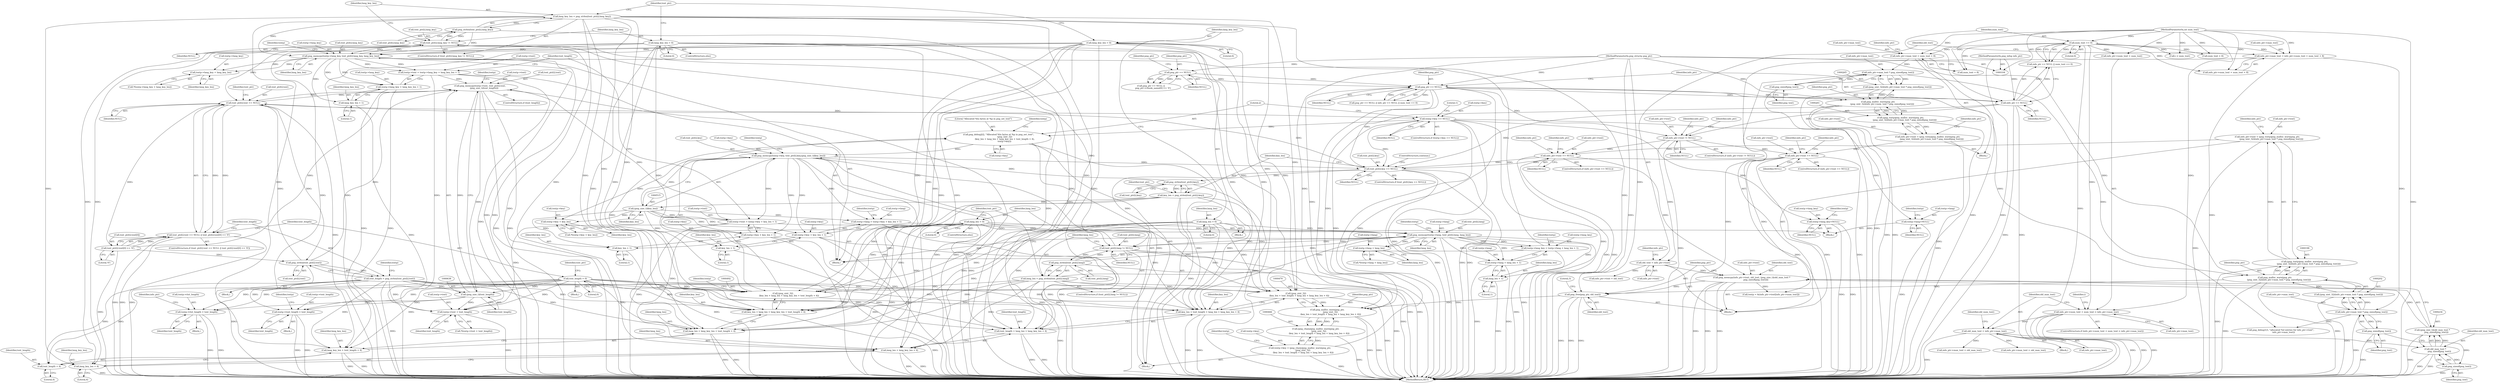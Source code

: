 digraph "0_Chrome_7f3d85b096f66870a15b37c2f40b219b2e292693_23@API" {
"1000389" [label="(Call,lang_key_len = png_strlen(text_ptr[i].lang_key))"];
"1000391" [label="(Call,png_strlen(text_ptr[i].lang_key))"];
"1000382" [label="(Call,text_ptr[i].lang_key != NULL)"];
"1000574" [label="(Call,png_memcpy(textp->lang_key, text_ptr[i].lang_key, lang_key_len))"];
"1000563" [label="(Call,textp->lang_key = textp->lang + lang_len + 1)"];
"1000545" [label="(Call,png_memcpy(textp->lang, text_ptr[i].lang, lang_len))"];
"1000534" [label="(Call,textp->lang = textp->key + key_len + 1)"];
"1000505" [label="(Call,png_memcpy(textp->key, text_ptr[i].key,(png_size_t)(key_len)))"];
"1000488" [label="(Call,png_debug2(2, \"Allocated %lu bytes at %p in png_set_text\",\n                  (png_uint_32)\n                  (key_len + lang_len + lang_key_len + text_length + 4),\n                 textp->key))"];
"1000491" [label="(Call,(png_uint_32)\n                  (key_len + lang_len + lang_key_len + text_length + 4))"];
"1000336" [label="(Call,key_len = png_strlen(text_ptr[i].key))"];
"1000338" [label="(Call,png_strlen(text_ptr[i].key))"];
"1000328" [label="(Call,text_ptr[i].key == NULL)"];
"1000210" [label="(Call,info_ptr->text == NULL)"];
"1000193" [label="(Call,info_ptr->text = (png_textp)png_malloc_warn(png_ptr,\n            (png_uint_32)(info_ptr->max_text * png_sizeof(png_text))))"];
"1000197" [label="(Call,(png_textp)png_malloc_warn(png_ptr,\n            (png_uint_32)(info_ptr->max_text * png_sizeof(png_text))))"];
"1000199" [label="(Call,png_malloc_warn(png_ptr,\n            (png_uint_32)(info_ptr->max_text * png_sizeof(png_text))))"];
"1000134" [label="(Call,png_ptr == NULL)"];
"1000116" [label="(Call,png_ptr == NULL)"];
"1000105" [label="(MethodParameterIn,png_structp png_ptr)"];
"1000201" [label="(Call,(png_uint_32)(info_ptr->max_text * png_sizeof(png_text)))"];
"1000203" [label="(Call,info_ptr->max_text * png_sizeof(png_text))"];
"1000177" [label="(Call,info_ptr->max_text = info_ptr->num_text + num_text + 8)"];
"1000108" [label="(MethodParameterIn,int num_text)"];
"1000141" [label="(Call,num_text == 0)"];
"1000207" [label="(Call,png_sizeof(png_text))"];
"1000170" [label="(Call,info_ptr->text != NULL)"];
"1000138" [label="(Call,info_ptr == NULL)"];
"1000106" [label="(MethodParameterIn,png_infop info_ptr)"];
"1000481" [label="(Call,textp->key == NULL)"];
"1000461" [label="(Call,textp->key = (png_charp)png_malloc_warn(png_ptr,\n         (png_uint_32)\n          (key_len + text_length + lang_len + lang_key_len + 4)))"];
"1000465" [label="(Call,(png_charp)png_malloc_warn(png_ptr,\n         (png_uint_32)\n          (key_len + text_length + lang_len + lang_key_len + 4)))"];
"1000467" [label="(Call,png_malloc_warn(png_ptr,\n         (png_uint_32)\n          (key_len + text_length + lang_len + lang_key_len + 4)))"];
"1000239" [label="(Call,png_free(png_ptr, old_text))"];
"1000228" [label="(Call,png_memcpy(info_ptr->text, old_text, (png_size_t)(old_max_text *\n            png_sizeof(png_text))))"];
"1000188" [label="(Call,old_text = info_ptr->text)"];
"1000233" [label="(Call,(png_size_t)(old_max_text *\n            png_sizeof(png_text)))"];
"1000235" [label="(Call,old_max_text *\n            png_sizeof(png_text))"];
"1000158" [label="(Call,old_max_text = info_ptr->max_text)"];
"1000147" [label="(Call,info_ptr->num_text + num_text > info_ptr->max_text)"];
"1000237" [label="(Call,png_sizeof(png_text))"];
"1000262" [label="(Call,png_malloc_warn(png_ptr,\n            (png_uint_32)(info_ptr->max_text * png_sizeof(png_text))))"];
"1000264" [label="(Call,(png_uint_32)(info_ptr->max_text * png_sizeof(png_text)))"];
"1000266" [label="(Call,info_ptr->max_text * png_sizeof(png_text))"];
"1000244" [label="(Call,info_ptr->max_text = num_text + 8)"];
"1000270" [label="(Call,png_sizeof(png_text))"];
"1000469" [label="(Call,(png_uint_32)\n          (key_len + text_length + lang_len + lang_key_len + 4))"];
"1000444" [label="(Call,text_length = png_strlen(text_ptr[i].text))"];
"1000446" [label="(Call,png_strlen(text_ptr[i].text))"];
"1000410" [label="(Call,text_ptr[i].text[0] == '\0')"];
"1000403" [label="(Call,text_ptr[i].text == NULL)"];
"1000628" [label="(Call,png_memcpy(textp->text, text_ptr[i].text,\n            (png_size_t)(text_length)))"];
"1000615" [label="(Call,textp->text = textp->key + key_len + 1)"];
"1000514" [label="(Call,(png_size_t)(key_len))"];
"1000592" [label="(Call,textp->text = textp->lang_key + lang_key_len + 1)"];
"1000637" [label="(Call,(png_size_t)(text_length))"];
"1000420" [label="(Call,text_length = 0)"];
"1000369" [label="(Call,lang_len = png_strlen(text_ptr[i].lang))"];
"1000371" [label="(Call,png_strlen(text_ptr[i].lang))"];
"1000362" [label="(Call,text_ptr[i].lang != NULL)"];
"1000378" [label="(Call,lang_len = 0)"];
"1000353" [label="(Call,lang_len = 0)"];
"1000356" [label="(Call,lang_key_len = 0)"];
"1000389" [label="(Call,lang_key_len = png_strlen(text_ptr[i].lang_key))"];
"1000398" [label="(Call,lang_key_len = 0)"];
"1000273" [label="(Call,info_ptr->text == NULL)"];
"1000256" [label="(Call,info_ptr->text = (png_textp)png_malloc_warn(png_ptr,\n            (png_uint_32)(info_ptr->max_text * png_sizeof(png_text))))"];
"1000260" [label="(Call,(png_textp)png_malloc_warn(png_ptr,\n            (png_uint_32)(info_ptr->max_text * png_sizeof(png_text))))"];
"1000471" [label="(Call,key_len + text_length + lang_len + lang_key_len + 4)"];
"1000519" [label="(Call,textp->key + key_len)"];
"1000473" [label="(Call,text_length + lang_len + lang_key_len + 4)"];
"1000475" [label="(Call,lang_len + lang_key_len + 4)"];
"1000493" [label="(Call,key_len + lang_len + lang_key_len + text_length + 4)"];
"1000495" [label="(Call,lang_len + lang_key_len + text_length + 4)"];
"1000477" [label="(Call,lang_key_len + 4)"];
"1000497" [label="(Call,lang_key_len + text_length + 4)"];
"1000586" [label="(Call,textp->lang_key + lang_key_len)"];
"1000402" [label="(Call,text_ptr[i].text == NULL || text_ptr[i].text[0] == '\0')"];
"1000499" [label="(Call,text_length + 4)"];
"1000642" [label="(Call,textp->text + text_length)"];
"1000660" [label="(Call,textp->itxt_length = text_length)"];
"1000667" [label="(Call,textp->text_length = text_length)"];
"1000596" [label="(Call,textp->lang_key + lang_key_len + 1)"];
"1000600" [label="(Call,lang_key_len + 1)"];
"1000557" [label="(Call,textp->lang + lang_len)"];
"1000567" [label="(Call,textp->lang + lang_len + 1)"];
"1000571" [label="(Call,lang_len + 1)"];
"1000538" [label="(Call,textp->key + key_len + 1)"];
"1000619" [label="(Call,textp->key + key_len + 1)"];
"1000542" [label="(Call,key_len + 1)"];
"1000623" [label="(Call,key_len + 1)"];
"1000605" [label="(Call,textp->lang=NULL)"];
"1000610" [label="(Call,textp->lang_key=NULL)"];
"1000135" [label="(Identifier,png_ptr)"];
"1000624" [label="(Identifier,key_len)"];
"1000611" [label="(Call,textp->lang_key)"];
"1000263" [label="(Identifier,png_ptr)"];
"1000274" [label="(Call,info_ptr->text)"];
"1000612" [label="(Identifier,textp)"];
"1000501" [label="(Literal,4)"];
"1000357" [label="(Identifier,lang_key_len)"];
"1000116" [label="(Call,png_ptr == NULL)"];
"1000461" [label="(Call,textp->key = (png_charp)png_malloc_warn(png_ptr,\n         (png_uint_32)\n          (key_len + text_length + lang_len + lang_key_len + 4)))"];
"1000156" [label="(Block,)"];
"1000245" [label="(Call,info_ptr->max_text)"];
"1000546" [label="(Call,textp->lang)"];
"1000371" [label="(Call,png_strlen(text_ptr[i].lang))"];
"1000644" [label="(Identifier,textp)"];
"1000392" [label="(Call,text_ptr[i].lang_key)"];
"1000378" [label="(Call,lang_len = 0)"];
"1000538" [label="(Call,textp->key + key_len + 1)"];
"1000604" [label="(Block,)"];
"1000482" [label="(Call,textp->key)"];
"1000257" [label="(Call,info_ptr->text)"];
"1000639" [label="(Identifier,text_length)"];
"1000498" [label="(Identifier,lang_key_len)"];
"1000406" [label="(Identifier,text_ptr)"];
"1000199" [label="(Call,png_malloc_warn(png_ptr,\n            (png_uint_32)(info_ptr->max_text * png_sizeof(png_text))))"];
"1000232" [label="(Identifier,old_text)"];
"1000490" [label="(Literal,\"Allocated %lu bytes at %p in png_set_text\")"];
"1000179" [label="(Identifier,info_ptr)"];
"1000266" [label="(Call,info_ptr->max_text * png_sizeof(png_text))"];
"1000297" [label="(Literal,3)"];
"1000542" [label="(Call,key_len + 1)"];
"1000654" [label="(Block,)"];
"1000229" [label="(Call,info_ptr->text)"];
"1000165" [label="(Identifier,old_num_text)"];
"1000473" [label="(Call,text_length + lang_len + lang_key_len + 4)"];
"1000143" [label="(Literal,0)"];
"1000377" [label="(ControlStructure,else)"];
"1000605" [label="(Call,textp->lang=NULL)"];
"1000514" [label="(Call,(png_size_t)(key_len))"];
"1000281" [label="(Identifier,info_ptr)"];
"1000275" [label="(Identifier,info_ptr)"];
"1000610" [label="(Call,textp->lang_key=NULL)"];
"1000625" [label="(Literal,1)"];
"1000478" [label="(Identifier,lang_key_len)"];
"1000134" [label="(Call,png_ptr == NULL)"];
"1000391" [label="(Call,png_strlen(text_ptr[i].lang_key))"];
"1000304" [label="(Identifier,i)"];
"1000390" [label="(Identifier,lang_key_len)"];
"1000689" [label="(MethodReturn,RET)"];
"1000471" [label="(Call,key_len + text_length + lang_len + lang_key_len + 4)"];
"1000398" [label="(Call,lang_key_len = 0)"];
"1000576" [label="(Identifier,textp)"];
"1000230" [label="(Identifier,info_ptr)"];
"1000239" [label="(Call,png_free(png_ptr, old_text))"];
"1000410" [label="(Call,text_ptr[i].text[0] == '\0')"];
"1000270" [label="(Call,png_sizeof(png_text))"];
"1000419" [label="(Block,)"];
"1000614" [label="(Identifier,NULL)"];
"1000469" [label="(Call,(png_uint_32)\n          (key_len + text_length + lang_len + lang_key_len + 4))"];
"1000666" [label="(Block,)"];
"1000369" [label="(Call,lang_len = png_strlen(text_ptr[i].lang))"];
"1000587" [label="(Call,textp->lang_key)"];
"1000487" [label="(Literal,1)"];
"1000485" [label="(Identifier,NULL)"];
"1000327" [label="(ControlStructure,if (text_ptr[i].key == NULL))"];
"1000147" [label="(Call,info_ptr->num_text + num_text > info_ptr->max_text)"];
"1000534" [label="(Call,textp->lang = textp->key + key_len + 1)"];
"1000212" [label="(Identifier,info_ptr)"];
"1000356" [label="(Call,lang_key_len = 0)"];
"1000479" [label="(Literal,4)"];
"1000495" [label="(Call,lang_len + lang_key_len + text_length + 4)"];
"1000380" [label="(Literal,0)"];
"1000549" [label="(Call,text_ptr[i].lang)"];
"1000228" [label="(Call,png_memcpy(info_ptr->text, old_text, (png_size_t)(old_max_text *\n            png_sizeof(png_text))))"];
"1000118" [label="(Identifier,NULL)"];
"1000306" [label="(Call,i < num_text)"];
"1000272" [label="(ControlStructure,if (info_ptr->text == NULL))"];
"1000361" [label="(ControlStructure,if (text_ptr[i].lang != NULL))"];
"1000493" [label="(Call,key_len + lang_len + lang_key_len + text_length + 4)"];
"1000293" [label="(Identifier,info_ptr)"];
"1000497" [label="(Call,lang_key_len + text_length + 4)"];
"1000185" [label="(Call,num_text + 8)"];
"1000674" [label="(Identifier,textp)"];
"1000382" [label="(Call,text_ptr[i].lang_key != NULL)"];
"1000454" [label="(Identifier,textp)"];
"1000627" [label="(Identifier,text_length)"];
"1000629" [label="(Call,textp->text)"];
"1000518" [label="(Call,*(textp->key + key_len))"];
"1000559" [label="(Identifier,textp)"];
"1000243" [label="(Block,)"];
"1000475" [label="(Call,lang_len + lang_key_len + 4)"];
"1000142" [label="(Identifier,num_text)"];
"1000679" [label="(Identifier,info_ptr)"];
"1000177" [label="(Call,info_ptr->max_text = info_ptr->num_text + num_text + 8)"];
"1000328" [label="(Call,text_ptr[i].key == NULL)"];
"1000277" [label="(Identifier,NULL)"];
"1000620" [label="(Call,textp->key)"];
"1000499" [label="(Call,text_length + 4)"];
"1000211" [label="(Call,info_ptr->text)"];
"1000203" [label="(Call,info_ptr->max_text * png_sizeof(png_text))"];
"1000148" [label="(Call,info_ptr->num_text + num_text)"];
"1000170" [label="(Call,info_ptr->text != NULL)"];
"1000339" [label="(Call,text_ptr[i].key)"];
"1000236" [label="(Identifier,old_max_text)"];
"1000660" [label="(Call,textp->itxt_length = text_length)"];
"1000140" [label="(Identifier,NULL)"];
"1000418" [label="(Literal,'\0')"];
"1000574" [label="(Call,png_memcpy(textp->lang_key, text_ptr[i].lang_key, lang_key_len))"];
"1000535" [label="(Call,textp->lang)"];
"1000671" [label="(Identifier,text_length)"];
"1000329" [label="(Call,text_ptr[i].key)"];
"1000468" [label="(Identifier,png_ptr)"];
"1000174" [label="(Identifier,NULL)"];
"1000617" [label="(Identifier,textp)"];
"1000363" [label="(Call,text_ptr[i].lang)"];
"1000523" [label="(Identifier,key_len)"];
"1000427" [label="(Identifier,text_ptr)"];
"1000503" [label="(Identifier,textp)"];
"1000260" [label="(Call,(png_textp)png_malloc_warn(png_ptr,\n            (png_uint_32)(info_ptr->max_text * png_sizeof(png_text))))"];
"1000572" [label="(Identifier,lang_len)"];
"1000381" [label="(ControlStructure,if (text_ptr[i].lang_key != NULL))"];
"1000190" [label="(Call,info_ptr->text)"];
"1000411" [label="(Call,text_ptr[i].text[0])"];
"1000385" [label="(Identifier,text_ptr)"];
"1000141" [label="(Call,num_text == 0)"];
"1000588" [label="(Identifier,textp)"];
"1000233" [label="(Call,(png_size_t)(old_max_text *\n            png_sizeof(png_text)))"];
"1000399" [label="(Identifier,lang_key_len)"];
"1000284" [label="(Call,info_ptr->max_text = old_max_text)"];
"1000568" [label="(Call,textp->lang)"];
"1000597" [label="(Call,textp->lang_key)"];
"1000575" [label="(Call,textp->lang_key)"];
"1000557" [label="(Call,textp->lang + lang_len)"];
"1000488" [label="(Call,png_debug2(2, \"Allocated %lu bytes at %p in png_set_text\",\n                  (png_uint_32)\n                  (key_len + lang_len + lang_key_len + text_length + 4),\n                 textp->key))"];
"1000362" [label="(Call,text_ptr[i].lang != NULL)"];
"1000139" [label="(Identifier,info_ptr)"];
"1000221" [label="(Call,info_ptr->text = old_text)"];
"1000643" [label="(Call,textp->text)"];
"1000596" [label="(Call,textp->lang_key + lang_key_len + 1)"];
"1000207" [label="(Call,png_sizeof(png_text))"];
"1000244" [label="(Call,info_ptr->max_text = num_text + 8)"];
"1000237" [label="(Call,png_sizeof(png_text))"];
"1000235" [label="(Call,old_max_text *\n            png_sizeof(png_text))"];
"1000267" [label="(Call,info_ptr->max_text)"];
"1000421" [label="(Identifier,text_length)"];
"1000483" [label="(Identifier,textp)"];
"1000474" [label="(Identifier,text_length)"];
"1000646" [label="(Identifier,text_length)"];
"1000117" [label="(Identifier,png_ptr)"];
"1000160" [label="(Call,info_ptr->max_text)"];
"1000240" [label="(Identifier,png_ptr)"];
"1000354" [label="(Identifier,lang_len)"];
"1000507" [label="(Identifier,textp)"];
"1000403" [label="(Call,text_ptr[i].text == NULL)"];
"1000563" [label="(Call,textp->lang_key = textp->lang + lang_len + 1)"];
"1000401" [label="(ControlStructure,if (text_ptr[i].text == NULL || text_ptr[i].text[0] == '\0'))"];
"1000138" [label="(Call,info_ptr == NULL)"];
"1000520" [label="(Call,textp->key)"];
"1000667" [label="(Call,textp->text_length = text_length)"];
"1000370" [label="(Identifier,lang_len)"];
"1000158" [label="(Call,old_max_text = info_ptr->max_text)"];
"1000352" [label="(Block,)"];
"1000494" [label="(Identifier,key_len)"];
"1000615" [label="(Call,textp->text = textp->key + key_len + 1)"];
"1000311" [label="(Block,)"];
"1000115" [label="(Call,png_ptr == NULL ||\n      png_ptr->chunk_name[0] == '\0')"];
"1000481" [label="(Call,textp->key == NULL)"];
"1000201" [label="(Call,(png_uint_32)(info_ptr->max_text * png_sizeof(png_text)))"];
"1000609" [label="(Identifier,NULL)"];
"1000619" [label="(Call,textp->key + key_len + 1)"];
"1000317" [label="(Call,textp = &(info_ptr->text[info_ptr->num_text]))"];
"1000122" [label="(Identifier,png_ptr)"];
"1000606" [label="(Call,textp->lang)"];
"1000496" [label="(Identifier,lang_len)"];
"1000169" [label="(ControlStructure,if (info_ptr->text != NULL))"];
"1000641" [label="(Call,*(textp->text + text_length))"];
"1000189" [label="(Identifier,old_text)"];
"1000628" [label="(Call,png_memcpy(textp->text, text_ptr[i].text,\n            (png_size_t)(text_length)))"];
"1000642" [label="(Call,textp->text + text_length)"];
"1000558" [label="(Call,textp->lang)"];
"1000209" [label="(ControlStructure,if (info_ptr->text == NULL))"];
"1000136" [label="(Identifier,NULL)"];
"1000256" [label="(Call,info_ptr->text = (png_textp)png_malloc_warn(png_ptr,\n            (png_uint_32)(info_ptr->max_text * png_sizeof(png_text))))"];
"1000296" [label="(Call,png_debug1(3, \"allocated %d entries for info_ptr->text\",\n         info_ptr->max_text))"];
"1000668" [label="(Call,textp->text_length)"];
"1000480" [label="(ControlStructure,if (textp->key == NULL))"];
"1000188" [label="(Call,old_text = info_ptr->text)"];
"1000445" [label="(Identifier,text_length)"];
"1000200" [label="(Identifier,png_ptr)"];
"1000545" [label="(Call,png_memcpy(textp->lang, text_ptr[i].lang, lang_len))"];
"1000181" [label="(Call,info_ptr->num_text + num_text + 8)"];
"1000264" [label="(Call,(png_uint_32)(info_ptr->max_text * png_sizeof(png_text)))"];
"1000338" [label="(Call,png_strlen(text_ptr[i].key))"];
"1000358" [label="(Literal,0)"];
"1000348" [label="(Identifier,text_ptr)"];
"1000472" [label="(Identifier,key_len)"];
"1000661" [label="(Call,textp->itxt_length)"];
"1000564" [label="(Call,textp->lang_key)"];
"1000159" [label="(Identifier,old_max_text)"];
"1000443" [label="(Block,)"];
"1000585" [label="(Call,*(textp->lang_key + lang_key_len))"];
"1000583" [label="(Identifier,lang_key_len)"];
"1000567" [label="(Call,textp->lang + lang_len + 1)"];
"1000600" [label="(Call,lang_key_len + 1)"];
"1000547" [label="(Identifier,textp)"];
"1000477" [label="(Call,lang_key_len + 4)"];
"1000519" [label="(Call,textp->key + key_len)"];
"1000195" [label="(Identifier,info_ptr)"];
"1000467" [label="(Call,png_malloc_warn(png_ptr,\n         (png_uint_32)\n          (key_len + text_length + lang_len + lang_key_len + 4)))"];
"1000153" [label="(Call,info_ptr->max_text)"];
"1000218" [label="(Identifier,info_ptr)"];
"1000626" [label="(ControlStructure,if (text_length))"];
"1000422" [label="(Literal,0)"];
"1000409" [label="(Identifier,NULL)"];
"1000253" [label="(Identifier,info_ptr)"];
"1000586" [label="(Call,textp->lang_key + lang_key_len)"];
"1000446" [label="(Call,png_strlen(text_ptr[i].text))"];
"1000509" [label="(Call,text_ptr[i].key)"];
"1000137" [label="(Call,info_ptr == NULL || num_text == 0)"];
"1000578" [label="(Call,text_ptr[i].lang_key)"];
"1000388" [label="(Identifier,NULL)"];
"1000592" [label="(Call,textp->text = textp->lang_key + lang_key_len + 1)"];
"1000248" [label="(Call,num_text + 8)"];
"1000476" [label="(Identifier,lang_len)"];
"1000246" [label="(Identifier,info_ptr)"];
"1000543" [label="(Identifier,key_len)"];
"1000491" [label="(Call,(png_uint_32)\n                  (key_len + lang_len + lang_key_len + text_length + 4))"];
"1000601" [label="(Identifier,lang_key_len)"];
"1000197" [label="(Call,(png_textp)png_malloc_warn(png_ptr,\n            (png_uint_32)(info_ptr->max_text * png_sizeof(png_text))))"];
"1000397" [label="(ControlStructure,else)"];
"1000273" [label="(Call,info_ptr->text == NULL)"];
"1000146" [label="(ControlStructure,if (info_ptr->num_text + num_text > info_ptr->max_text))"];
"1000539" [label="(Call,textp->key)"];
"1000623" [label="(Call,key_len + 1)"];
"1000590" [label="(Identifier,lang_key_len)"];
"1000175" [label="(Block,)"];
"1000554" [label="(Identifier,lang_len)"];
"1000194" [label="(Call,info_ptr->text)"];
"1000108" [label="(MethodParameterIn,int num_text)"];
"1000271" [label="(Identifier,png_text)"];
"1000465" [label="(Call,(png_charp)png_malloc_warn(png_ptr,\n         (png_uint_32)\n          (key_len + text_length + lang_len + lang_key_len + 4)))"];
"1000204" [label="(Call,info_ptr->max_text)"];
"1000500" [label="(Identifier,text_length)"];
"1000214" [label="(Identifier,NULL)"];
"1000447" [label="(Call,text_ptr[i].text)"];
"1000506" [label="(Call,textp->key)"];
"1000216" [label="(Call,info_ptr->max_text = old_max_text)"];
"1000402" [label="(Call,text_ptr[i].text == NULL || text_ptr[i].text[0] == '\0')"];
"1000616" [label="(Call,textp->text)"];
"1000664" [label="(Identifier,text_length)"];
"1000334" [label="(Identifier,NULL)"];
"1000444" [label="(Call,text_length = png_strlen(text_ptr[i].text))"];
"1000516" [label="(Identifier,key_len)"];
"1000383" [label="(Call,text_ptr[i].lang_key)"];
"1000489" [label="(Literal,2)"];
"1000556" [label="(Call,*(textp->lang + lang_len))"];
"1000602" [label="(Literal,1)"];
"1000502" [label="(Call,textp->key)"];
"1000262" [label="(Call,png_malloc_warn(png_ptr,\n            (png_uint_32)(info_ptr->max_text * png_sizeof(png_text))))"];
"1000571" [label="(Call,lang_len + 1)"];
"1000210" [label="(Call,info_ptr->text == NULL)"];
"1000133" [label="(Call,png_ptr == NULL || info_ptr == NULL || num_text == 0)"];
"1000389" [label="(Call,lang_key_len = png_strlen(text_ptr[i].lang_key))"];
"1000593" [label="(Call,textp->text)"];
"1000372" [label="(Call,text_ptr[i].lang)"];
"1000178" [label="(Call,info_ptr->max_text)"];
"1000533" [label="(Block,)"];
"1000404" [label="(Call,text_ptr[i].text)"];
"1000632" [label="(Call,text_ptr[i].text)"];
"1000462" [label="(Call,textp->key)"];
"1000241" [label="(Identifier,old_text)"];
"1000208" [label="(Identifier,png_text)"];
"1000544" [label="(Literal,1)"];
"1000238" [label="(Identifier,png_text)"];
"1000637" [label="(Call,(png_size_t)(text_length))"];
"1000400" [label="(Literal,0)"];
"1000337" [label="(Identifier,key_len)"];
"1000335" [label="(ControlStructure,continue;)"];
"1000355" [label="(Literal,0)"];
"1000573" [label="(Literal,1)"];
"1000379" [label="(Identifier,lang_len)"];
"1000193" [label="(Call,info_ptr->text = (png_textp)png_malloc_warn(png_ptr,\n            (png_uint_32)(info_ptr->max_text * png_sizeof(png_text))))"];
"1000105" [label="(MethodParameterIn,png_structp png_ptr)"];
"1000414" [label="(Identifier,text_ptr)"];
"1000561" [label="(Identifier,lang_len)"];
"1000505" [label="(Call,png_memcpy(textp->key, text_ptr[i].key,(png_size_t)(key_len)))"];
"1000353" [label="(Call,lang_len = 0)"];
"1000336" [label="(Call,key_len = png_strlen(text_ptr[i].key))"];
"1000106" [label="(MethodParameterIn,png_infop info_ptr)"];
"1000521" [label="(Identifier,textp)"];
"1000171" [label="(Call,info_ptr->text)"];
"1000420" [label="(Call,text_length = 0)"];
"1000368" [label="(Identifier,NULL)"];
"1000389" -> "1000381"  [label="AST: "];
"1000389" -> "1000391"  [label="CFG: "];
"1000390" -> "1000389"  [label="AST: "];
"1000391" -> "1000389"  [label="AST: "];
"1000406" -> "1000389"  [label="CFG: "];
"1000389" -> "1000689"  [label="DDG: "];
"1000391" -> "1000389"  [label="DDG: "];
"1000389" -> "1000469"  [label="DDG: "];
"1000389" -> "1000471"  [label="DDG: "];
"1000389" -> "1000473"  [label="DDG: "];
"1000389" -> "1000475"  [label="DDG: "];
"1000389" -> "1000477"  [label="DDG: "];
"1000389" -> "1000491"  [label="DDG: "];
"1000389" -> "1000493"  [label="DDG: "];
"1000389" -> "1000495"  [label="DDG: "];
"1000389" -> "1000497"  [label="DDG: "];
"1000389" -> "1000574"  [label="DDG: "];
"1000391" -> "1000392"  [label="CFG: "];
"1000392" -> "1000391"  [label="AST: "];
"1000391" -> "1000689"  [label="DDG: "];
"1000391" -> "1000382"  [label="DDG: "];
"1000382" -> "1000391"  [label="DDG: "];
"1000391" -> "1000574"  [label="DDG: "];
"1000382" -> "1000381"  [label="AST: "];
"1000382" -> "1000388"  [label="CFG: "];
"1000383" -> "1000382"  [label="AST: "];
"1000388" -> "1000382"  [label="AST: "];
"1000390" -> "1000382"  [label="CFG: "];
"1000399" -> "1000382"  [label="CFG: "];
"1000382" -> "1000689"  [label="DDG: "];
"1000382" -> "1000689"  [label="DDG: "];
"1000574" -> "1000382"  [label="DDG: "];
"1000362" -> "1000382"  [label="DDG: "];
"1000382" -> "1000403"  [label="DDG: "];
"1000382" -> "1000574"  [label="DDG: "];
"1000574" -> "1000533"  [label="AST: "];
"1000574" -> "1000583"  [label="CFG: "];
"1000575" -> "1000574"  [label="AST: "];
"1000578" -> "1000574"  [label="AST: "];
"1000583" -> "1000574"  [label="AST: "];
"1000588" -> "1000574"  [label="CFG: "];
"1000574" -> "1000689"  [label="DDG: "];
"1000574" -> "1000689"  [label="DDG: "];
"1000563" -> "1000574"  [label="DDG: "];
"1000356" -> "1000574"  [label="DDG: "];
"1000398" -> "1000574"  [label="DDG: "];
"1000574" -> "1000586"  [label="DDG: "];
"1000574" -> "1000586"  [label="DDG: "];
"1000574" -> "1000592"  [label="DDG: "];
"1000574" -> "1000592"  [label="DDG: "];
"1000574" -> "1000596"  [label="DDG: "];
"1000574" -> "1000596"  [label="DDG: "];
"1000574" -> "1000600"  [label="DDG: "];
"1000563" -> "1000533"  [label="AST: "];
"1000563" -> "1000567"  [label="CFG: "];
"1000564" -> "1000563"  [label="AST: "];
"1000567" -> "1000563"  [label="AST: "];
"1000576" -> "1000563"  [label="CFG: "];
"1000563" -> "1000689"  [label="DDG: "];
"1000545" -> "1000563"  [label="DDG: "];
"1000545" -> "1000563"  [label="DDG: "];
"1000545" -> "1000533"  [label="AST: "];
"1000545" -> "1000554"  [label="CFG: "];
"1000546" -> "1000545"  [label="AST: "];
"1000549" -> "1000545"  [label="AST: "];
"1000554" -> "1000545"  [label="AST: "];
"1000559" -> "1000545"  [label="CFG: "];
"1000545" -> "1000689"  [label="DDG: "];
"1000545" -> "1000689"  [label="DDG: "];
"1000545" -> "1000362"  [label="DDG: "];
"1000534" -> "1000545"  [label="DDG: "];
"1000371" -> "1000545"  [label="DDG: "];
"1000362" -> "1000545"  [label="DDG: "];
"1000369" -> "1000545"  [label="DDG: "];
"1000378" -> "1000545"  [label="DDG: "];
"1000353" -> "1000545"  [label="DDG: "];
"1000545" -> "1000557"  [label="DDG: "];
"1000545" -> "1000557"  [label="DDG: "];
"1000545" -> "1000567"  [label="DDG: "];
"1000545" -> "1000567"  [label="DDG: "];
"1000545" -> "1000571"  [label="DDG: "];
"1000534" -> "1000533"  [label="AST: "];
"1000534" -> "1000538"  [label="CFG: "];
"1000535" -> "1000534"  [label="AST: "];
"1000538" -> "1000534"  [label="AST: "];
"1000547" -> "1000534"  [label="CFG: "];
"1000534" -> "1000689"  [label="DDG: "];
"1000505" -> "1000534"  [label="DDG: "];
"1000514" -> "1000534"  [label="DDG: "];
"1000505" -> "1000311"  [label="AST: "];
"1000505" -> "1000514"  [label="CFG: "];
"1000506" -> "1000505"  [label="AST: "];
"1000509" -> "1000505"  [label="AST: "];
"1000514" -> "1000505"  [label="AST: "];
"1000521" -> "1000505"  [label="CFG: "];
"1000505" -> "1000689"  [label="DDG: "];
"1000505" -> "1000689"  [label="DDG: "];
"1000505" -> "1000689"  [label="DDG: "];
"1000505" -> "1000328"  [label="DDG: "];
"1000488" -> "1000505"  [label="DDG: "];
"1000338" -> "1000505"  [label="DDG: "];
"1000514" -> "1000505"  [label="DDG: "];
"1000505" -> "1000519"  [label="DDG: "];
"1000505" -> "1000538"  [label="DDG: "];
"1000505" -> "1000615"  [label="DDG: "];
"1000505" -> "1000619"  [label="DDG: "];
"1000488" -> "1000311"  [label="AST: "];
"1000488" -> "1000502"  [label="CFG: "];
"1000489" -> "1000488"  [label="AST: "];
"1000490" -> "1000488"  [label="AST: "];
"1000491" -> "1000488"  [label="AST: "];
"1000502" -> "1000488"  [label="AST: "];
"1000507" -> "1000488"  [label="CFG: "];
"1000488" -> "1000689"  [label="DDG: "];
"1000488" -> "1000689"  [label="DDG: "];
"1000491" -> "1000488"  [label="DDG: "];
"1000481" -> "1000488"  [label="DDG: "];
"1000491" -> "1000493"  [label="CFG: "];
"1000492" -> "1000491"  [label="AST: "];
"1000493" -> "1000491"  [label="AST: "];
"1000503" -> "1000491"  [label="CFG: "];
"1000491" -> "1000689"  [label="DDG: "];
"1000336" -> "1000491"  [label="DDG: "];
"1000369" -> "1000491"  [label="DDG: "];
"1000378" -> "1000491"  [label="DDG: "];
"1000353" -> "1000491"  [label="DDG: "];
"1000356" -> "1000491"  [label="DDG: "];
"1000398" -> "1000491"  [label="DDG: "];
"1000444" -> "1000491"  [label="DDG: "];
"1000420" -> "1000491"  [label="DDG: "];
"1000336" -> "1000311"  [label="AST: "];
"1000336" -> "1000338"  [label="CFG: "];
"1000337" -> "1000336"  [label="AST: "];
"1000338" -> "1000336"  [label="AST: "];
"1000348" -> "1000336"  [label="CFG: "];
"1000336" -> "1000689"  [label="DDG: "];
"1000338" -> "1000336"  [label="DDG: "];
"1000336" -> "1000469"  [label="DDG: "];
"1000336" -> "1000471"  [label="DDG: "];
"1000336" -> "1000493"  [label="DDG: "];
"1000336" -> "1000514"  [label="DDG: "];
"1000338" -> "1000339"  [label="CFG: "];
"1000339" -> "1000338"  [label="AST: "];
"1000338" -> "1000689"  [label="DDG: "];
"1000328" -> "1000338"  [label="DDG: "];
"1000328" -> "1000327"  [label="AST: "];
"1000328" -> "1000334"  [label="CFG: "];
"1000329" -> "1000328"  [label="AST: "];
"1000334" -> "1000328"  [label="AST: "];
"1000335" -> "1000328"  [label="CFG: "];
"1000337" -> "1000328"  [label="CFG: "];
"1000328" -> "1000689"  [label="DDG: "];
"1000328" -> "1000689"  [label="DDG: "];
"1000328" -> "1000689"  [label="DDG: "];
"1000210" -> "1000328"  [label="DDG: "];
"1000138" -> "1000328"  [label="DDG: "];
"1000481" -> "1000328"  [label="DDG: "];
"1000134" -> "1000328"  [label="DDG: "];
"1000273" -> "1000328"  [label="DDG: "];
"1000328" -> "1000362"  [label="DDG: "];
"1000328" -> "1000403"  [label="DDG: "];
"1000210" -> "1000209"  [label="AST: "];
"1000210" -> "1000214"  [label="CFG: "];
"1000211" -> "1000210"  [label="AST: "];
"1000214" -> "1000210"  [label="AST: "];
"1000218" -> "1000210"  [label="CFG: "];
"1000230" -> "1000210"  [label="CFG: "];
"1000210" -> "1000689"  [label="DDG: "];
"1000210" -> "1000689"  [label="DDG: "];
"1000193" -> "1000210"  [label="DDG: "];
"1000170" -> "1000210"  [label="DDG: "];
"1000210" -> "1000228"  [label="DDG: "];
"1000193" -> "1000175"  [label="AST: "];
"1000193" -> "1000197"  [label="CFG: "];
"1000194" -> "1000193"  [label="AST: "];
"1000197" -> "1000193"  [label="AST: "];
"1000212" -> "1000193"  [label="CFG: "];
"1000193" -> "1000689"  [label="DDG: "];
"1000197" -> "1000193"  [label="DDG: "];
"1000197" -> "1000199"  [label="CFG: "];
"1000198" -> "1000197"  [label="AST: "];
"1000199" -> "1000197"  [label="AST: "];
"1000197" -> "1000689"  [label="DDG: "];
"1000199" -> "1000197"  [label="DDG: "];
"1000199" -> "1000197"  [label="DDG: "];
"1000199" -> "1000201"  [label="CFG: "];
"1000200" -> "1000199"  [label="AST: "];
"1000201" -> "1000199"  [label="AST: "];
"1000199" -> "1000689"  [label="DDG: "];
"1000199" -> "1000689"  [label="DDG: "];
"1000134" -> "1000199"  [label="DDG: "];
"1000105" -> "1000199"  [label="DDG: "];
"1000201" -> "1000199"  [label="DDG: "];
"1000199" -> "1000239"  [label="DDG: "];
"1000134" -> "1000133"  [label="AST: "];
"1000134" -> "1000136"  [label="CFG: "];
"1000135" -> "1000134"  [label="AST: "];
"1000136" -> "1000134"  [label="AST: "];
"1000139" -> "1000134"  [label="CFG: "];
"1000133" -> "1000134"  [label="CFG: "];
"1000134" -> "1000689"  [label="DDG: "];
"1000134" -> "1000689"  [label="DDG: "];
"1000134" -> "1000133"  [label="DDG: "];
"1000134" -> "1000133"  [label="DDG: "];
"1000116" -> "1000134"  [label="DDG: "];
"1000116" -> "1000134"  [label="DDG: "];
"1000105" -> "1000134"  [label="DDG: "];
"1000134" -> "1000138"  [label="DDG: "];
"1000134" -> "1000170"  [label="DDG: "];
"1000134" -> "1000262"  [label="DDG: "];
"1000134" -> "1000467"  [label="DDG: "];
"1000116" -> "1000115"  [label="AST: "];
"1000116" -> "1000118"  [label="CFG: "];
"1000117" -> "1000116"  [label="AST: "];
"1000118" -> "1000116"  [label="AST: "];
"1000122" -> "1000116"  [label="CFG: "];
"1000115" -> "1000116"  [label="CFG: "];
"1000116" -> "1000115"  [label="DDG: "];
"1000116" -> "1000115"  [label="DDG: "];
"1000105" -> "1000116"  [label="DDG: "];
"1000105" -> "1000104"  [label="AST: "];
"1000105" -> "1000689"  [label="DDG: "];
"1000105" -> "1000239"  [label="DDG: "];
"1000105" -> "1000262"  [label="DDG: "];
"1000105" -> "1000467"  [label="DDG: "];
"1000201" -> "1000203"  [label="CFG: "];
"1000202" -> "1000201"  [label="AST: "];
"1000203" -> "1000201"  [label="AST: "];
"1000201" -> "1000689"  [label="DDG: "];
"1000203" -> "1000201"  [label="DDG: "];
"1000203" -> "1000201"  [label="DDG: "];
"1000203" -> "1000207"  [label="CFG: "];
"1000204" -> "1000203"  [label="AST: "];
"1000207" -> "1000203"  [label="AST: "];
"1000203" -> "1000689"  [label="DDG: "];
"1000177" -> "1000203"  [label="DDG: "];
"1000207" -> "1000203"  [label="DDG: "];
"1000203" -> "1000296"  [label="DDG: "];
"1000177" -> "1000175"  [label="AST: "];
"1000177" -> "1000181"  [label="CFG: "];
"1000178" -> "1000177"  [label="AST: "];
"1000181" -> "1000177"  [label="AST: "];
"1000189" -> "1000177"  [label="CFG: "];
"1000177" -> "1000689"  [label="DDG: "];
"1000108" -> "1000177"  [label="DDG: "];
"1000141" -> "1000177"  [label="DDG: "];
"1000108" -> "1000104"  [label="AST: "];
"1000108" -> "1000689"  [label="DDG: "];
"1000108" -> "1000141"  [label="DDG: "];
"1000108" -> "1000147"  [label="DDG: "];
"1000108" -> "1000148"  [label="DDG: "];
"1000108" -> "1000181"  [label="DDG: "];
"1000108" -> "1000185"  [label="DDG: "];
"1000108" -> "1000244"  [label="DDG: "];
"1000108" -> "1000248"  [label="DDG: "];
"1000108" -> "1000306"  [label="DDG: "];
"1000141" -> "1000137"  [label="AST: "];
"1000141" -> "1000143"  [label="CFG: "];
"1000142" -> "1000141"  [label="AST: "];
"1000143" -> "1000141"  [label="AST: "];
"1000137" -> "1000141"  [label="CFG: "];
"1000141" -> "1000689"  [label="DDG: "];
"1000141" -> "1000137"  [label="DDG: "];
"1000141" -> "1000137"  [label="DDG: "];
"1000141" -> "1000147"  [label="DDG: "];
"1000141" -> "1000148"  [label="DDG: "];
"1000141" -> "1000181"  [label="DDG: "];
"1000141" -> "1000185"  [label="DDG: "];
"1000141" -> "1000244"  [label="DDG: "];
"1000141" -> "1000248"  [label="DDG: "];
"1000141" -> "1000306"  [label="DDG: "];
"1000207" -> "1000208"  [label="CFG: "];
"1000208" -> "1000207"  [label="AST: "];
"1000207" -> "1000689"  [label="DDG: "];
"1000207" -> "1000237"  [label="DDG: "];
"1000170" -> "1000169"  [label="AST: "];
"1000170" -> "1000174"  [label="CFG: "];
"1000171" -> "1000170"  [label="AST: "];
"1000174" -> "1000170"  [label="AST: "];
"1000179" -> "1000170"  [label="CFG: "];
"1000246" -> "1000170"  [label="CFG: "];
"1000170" -> "1000689"  [label="DDG: "];
"1000138" -> "1000170"  [label="DDG: "];
"1000170" -> "1000188"  [label="DDG: "];
"1000170" -> "1000273"  [label="DDG: "];
"1000138" -> "1000137"  [label="AST: "];
"1000138" -> "1000140"  [label="CFG: "];
"1000139" -> "1000138"  [label="AST: "];
"1000140" -> "1000138"  [label="AST: "];
"1000142" -> "1000138"  [label="CFG: "];
"1000137" -> "1000138"  [label="CFG: "];
"1000138" -> "1000689"  [label="DDG: "];
"1000138" -> "1000689"  [label="DDG: "];
"1000138" -> "1000137"  [label="DDG: "];
"1000138" -> "1000137"  [label="DDG: "];
"1000106" -> "1000138"  [label="DDG: "];
"1000106" -> "1000104"  [label="AST: "];
"1000106" -> "1000689"  [label="DDG: "];
"1000481" -> "1000480"  [label="AST: "];
"1000481" -> "1000485"  [label="CFG: "];
"1000482" -> "1000481"  [label="AST: "];
"1000485" -> "1000481"  [label="AST: "];
"1000487" -> "1000481"  [label="CFG: "];
"1000489" -> "1000481"  [label="CFG: "];
"1000481" -> "1000689"  [label="DDG: "];
"1000481" -> "1000689"  [label="DDG: "];
"1000481" -> "1000689"  [label="DDG: "];
"1000461" -> "1000481"  [label="DDG: "];
"1000403" -> "1000481"  [label="DDG: "];
"1000481" -> "1000605"  [label="DDG: "];
"1000481" -> "1000610"  [label="DDG: "];
"1000461" -> "1000311"  [label="AST: "];
"1000461" -> "1000465"  [label="CFG: "];
"1000462" -> "1000461"  [label="AST: "];
"1000465" -> "1000461"  [label="AST: "];
"1000483" -> "1000461"  [label="CFG: "];
"1000461" -> "1000689"  [label="DDG: "];
"1000465" -> "1000461"  [label="DDG: "];
"1000465" -> "1000467"  [label="CFG: "];
"1000466" -> "1000465"  [label="AST: "];
"1000467" -> "1000465"  [label="AST: "];
"1000465" -> "1000689"  [label="DDG: "];
"1000467" -> "1000465"  [label="DDG: "];
"1000467" -> "1000465"  [label="DDG: "];
"1000467" -> "1000469"  [label="CFG: "];
"1000468" -> "1000467"  [label="AST: "];
"1000469" -> "1000467"  [label="AST: "];
"1000467" -> "1000689"  [label="DDG: "];
"1000467" -> "1000689"  [label="DDG: "];
"1000239" -> "1000467"  [label="DDG: "];
"1000262" -> "1000467"  [label="DDG: "];
"1000469" -> "1000467"  [label="DDG: "];
"1000239" -> "1000175"  [label="AST: "];
"1000239" -> "1000241"  [label="CFG: "];
"1000240" -> "1000239"  [label="AST: "];
"1000241" -> "1000239"  [label="AST: "];
"1000297" -> "1000239"  [label="CFG: "];
"1000239" -> "1000689"  [label="DDG: "];
"1000239" -> "1000689"  [label="DDG: "];
"1000239" -> "1000689"  [label="DDG: "];
"1000228" -> "1000239"  [label="DDG: "];
"1000228" -> "1000175"  [label="AST: "];
"1000228" -> "1000233"  [label="CFG: "];
"1000229" -> "1000228"  [label="AST: "];
"1000232" -> "1000228"  [label="AST: "];
"1000233" -> "1000228"  [label="AST: "];
"1000240" -> "1000228"  [label="CFG: "];
"1000228" -> "1000689"  [label="DDG: "];
"1000228" -> "1000689"  [label="DDG: "];
"1000228" -> "1000689"  [label="DDG: "];
"1000188" -> "1000228"  [label="DDG: "];
"1000233" -> "1000228"  [label="DDG: "];
"1000228" -> "1000317"  [label="DDG: "];
"1000188" -> "1000175"  [label="AST: "];
"1000188" -> "1000190"  [label="CFG: "];
"1000189" -> "1000188"  [label="AST: "];
"1000190" -> "1000188"  [label="AST: "];
"1000195" -> "1000188"  [label="CFG: "];
"1000188" -> "1000221"  [label="DDG: "];
"1000233" -> "1000235"  [label="CFG: "];
"1000234" -> "1000233"  [label="AST: "];
"1000235" -> "1000233"  [label="AST: "];
"1000233" -> "1000689"  [label="DDG: "];
"1000235" -> "1000233"  [label="DDG: "];
"1000235" -> "1000233"  [label="DDG: "];
"1000235" -> "1000237"  [label="CFG: "];
"1000236" -> "1000235"  [label="AST: "];
"1000237" -> "1000235"  [label="AST: "];
"1000235" -> "1000689"  [label="DDG: "];
"1000235" -> "1000689"  [label="DDG: "];
"1000158" -> "1000235"  [label="DDG: "];
"1000237" -> "1000235"  [label="DDG: "];
"1000158" -> "1000156"  [label="AST: "];
"1000158" -> "1000160"  [label="CFG: "];
"1000159" -> "1000158"  [label="AST: "];
"1000160" -> "1000158"  [label="AST: "];
"1000165" -> "1000158"  [label="CFG: "];
"1000158" -> "1000689"  [label="DDG: "];
"1000147" -> "1000158"  [label="DDG: "];
"1000158" -> "1000216"  [label="DDG: "];
"1000158" -> "1000284"  [label="DDG: "];
"1000147" -> "1000146"  [label="AST: "];
"1000147" -> "1000153"  [label="CFG: "];
"1000148" -> "1000147"  [label="AST: "];
"1000153" -> "1000147"  [label="AST: "];
"1000159" -> "1000147"  [label="CFG: "];
"1000304" -> "1000147"  [label="CFG: "];
"1000147" -> "1000689"  [label="DDG: "];
"1000147" -> "1000689"  [label="DDG: "];
"1000147" -> "1000689"  [label="DDG: "];
"1000237" -> "1000238"  [label="CFG: "];
"1000238" -> "1000237"  [label="AST: "];
"1000237" -> "1000689"  [label="DDG: "];
"1000262" -> "1000260"  [label="AST: "];
"1000262" -> "1000264"  [label="CFG: "];
"1000263" -> "1000262"  [label="AST: "];
"1000264" -> "1000262"  [label="AST: "];
"1000260" -> "1000262"  [label="CFG: "];
"1000262" -> "1000689"  [label="DDG: "];
"1000262" -> "1000689"  [label="DDG: "];
"1000262" -> "1000260"  [label="DDG: "];
"1000262" -> "1000260"  [label="DDG: "];
"1000264" -> "1000262"  [label="DDG: "];
"1000264" -> "1000266"  [label="CFG: "];
"1000265" -> "1000264"  [label="AST: "];
"1000266" -> "1000264"  [label="AST: "];
"1000264" -> "1000689"  [label="DDG: "];
"1000266" -> "1000264"  [label="DDG: "];
"1000266" -> "1000264"  [label="DDG: "];
"1000266" -> "1000270"  [label="CFG: "];
"1000267" -> "1000266"  [label="AST: "];
"1000270" -> "1000266"  [label="AST: "];
"1000266" -> "1000689"  [label="DDG: "];
"1000244" -> "1000266"  [label="DDG: "];
"1000270" -> "1000266"  [label="DDG: "];
"1000266" -> "1000296"  [label="DDG: "];
"1000244" -> "1000243"  [label="AST: "];
"1000244" -> "1000248"  [label="CFG: "];
"1000245" -> "1000244"  [label="AST: "];
"1000248" -> "1000244"  [label="AST: "];
"1000253" -> "1000244"  [label="CFG: "];
"1000244" -> "1000689"  [label="DDG: "];
"1000270" -> "1000271"  [label="CFG: "];
"1000271" -> "1000270"  [label="AST: "];
"1000270" -> "1000689"  [label="DDG: "];
"1000469" -> "1000471"  [label="CFG: "];
"1000470" -> "1000469"  [label="AST: "];
"1000471" -> "1000469"  [label="AST: "];
"1000469" -> "1000689"  [label="DDG: "];
"1000444" -> "1000469"  [label="DDG: "];
"1000420" -> "1000469"  [label="DDG: "];
"1000369" -> "1000469"  [label="DDG: "];
"1000378" -> "1000469"  [label="DDG: "];
"1000353" -> "1000469"  [label="DDG: "];
"1000356" -> "1000469"  [label="DDG: "];
"1000398" -> "1000469"  [label="DDG: "];
"1000444" -> "1000443"  [label="AST: "];
"1000444" -> "1000446"  [label="CFG: "];
"1000445" -> "1000444"  [label="AST: "];
"1000446" -> "1000444"  [label="AST: "];
"1000454" -> "1000444"  [label="CFG: "];
"1000444" -> "1000689"  [label="DDG: "];
"1000446" -> "1000444"  [label="DDG: "];
"1000444" -> "1000471"  [label="DDG: "];
"1000444" -> "1000473"  [label="DDG: "];
"1000444" -> "1000493"  [label="DDG: "];
"1000444" -> "1000495"  [label="DDG: "];
"1000444" -> "1000497"  [label="DDG: "];
"1000444" -> "1000499"  [label="DDG: "];
"1000444" -> "1000637"  [label="DDG: "];
"1000444" -> "1000642"  [label="DDG: "];
"1000444" -> "1000660"  [label="DDG: "];
"1000444" -> "1000667"  [label="DDG: "];
"1000446" -> "1000447"  [label="CFG: "];
"1000447" -> "1000446"  [label="AST: "];
"1000446" -> "1000689"  [label="DDG: "];
"1000446" -> "1000403"  [label="DDG: "];
"1000410" -> "1000446"  [label="DDG: "];
"1000403" -> "1000446"  [label="DDG: "];
"1000446" -> "1000628"  [label="DDG: "];
"1000410" -> "1000402"  [label="AST: "];
"1000410" -> "1000418"  [label="CFG: "];
"1000411" -> "1000410"  [label="AST: "];
"1000418" -> "1000410"  [label="AST: "];
"1000402" -> "1000410"  [label="CFG: "];
"1000410" -> "1000689"  [label="DDG: "];
"1000410" -> "1000403"  [label="DDG: "];
"1000410" -> "1000402"  [label="DDG: "];
"1000410" -> "1000402"  [label="DDG: "];
"1000410" -> "1000628"  [label="DDG: "];
"1000403" -> "1000402"  [label="AST: "];
"1000403" -> "1000409"  [label="CFG: "];
"1000404" -> "1000403"  [label="AST: "];
"1000409" -> "1000403"  [label="AST: "];
"1000414" -> "1000403"  [label="CFG: "];
"1000402" -> "1000403"  [label="CFG: "];
"1000403" -> "1000689"  [label="DDG: "];
"1000403" -> "1000402"  [label="DDG: "];
"1000403" -> "1000402"  [label="DDG: "];
"1000628" -> "1000403"  [label="DDG: "];
"1000403" -> "1000628"  [label="DDG: "];
"1000628" -> "1000626"  [label="AST: "];
"1000628" -> "1000637"  [label="CFG: "];
"1000629" -> "1000628"  [label="AST: "];
"1000632" -> "1000628"  [label="AST: "];
"1000637" -> "1000628"  [label="AST: "];
"1000644" -> "1000628"  [label="CFG: "];
"1000628" -> "1000689"  [label="DDG: "];
"1000628" -> "1000689"  [label="DDG: "];
"1000628" -> "1000689"  [label="DDG: "];
"1000615" -> "1000628"  [label="DDG: "];
"1000592" -> "1000628"  [label="DDG: "];
"1000637" -> "1000628"  [label="DDG: "];
"1000628" -> "1000642"  [label="DDG: "];
"1000615" -> "1000604"  [label="AST: "];
"1000615" -> "1000619"  [label="CFG: "];
"1000616" -> "1000615"  [label="AST: "];
"1000619" -> "1000615"  [label="AST: "];
"1000627" -> "1000615"  [label="CFG: "];
"1000615" -> "1000689"  [label="DDG: "];
"1000514" -> "1000615"  [label="DDG: "];
"1000615" -> "1000642"  [label="DDG: "];
"1000514" -> "1000516"  [label="CFG: "];
"1000515" -> "1000514"  [label="AST: "];
"1000516" -> "1000514"  [label="AST: "];
"1000514" -> "1000519"  [label="DDG: "];
"1000514" -> "1000538"  [label="DDG: "];
"1000514" -> "1000542"  [label="DDG: "];
"1000514" -> "1000619"  [label="DDG: "];
"1000514" -> "1000623"  [label="DDG: "];
"1000592" -> "1000533"  [label="AST: "];
"1000592" -> "1000596"  [label="CFG: "];
"1000593" -> "1000592"  [label="AST: "];
"1000596" -> "1000592"  [label="AST: "];
"1000627" -> "1000592"  [label="CFG: "];
"1000592" -> "1000689"  [label="DDG: "];
"1000592" -> "1000642"  [label="DDG: "];
"1000637" -> "1000639"  [label="CFG: "];
"1000638" -> "1000637"  [label="AST: "];
"1000639" -> "1000637"  [label="AST: "];
"1000420" -> "1000637"  [label="DDG: "];
"1000637" -> "1000642"  [label="DDG: "];
"1000637" -> "1000660"  [label="DDG: "];
"1000637" -> "1000667"  [label="DDG: "];
"1000420" -> "1000419"  [label="AST: "];
"1000420" -> "1000422"  [label="CFG: "];
"1000421" -> "1000420"  [label="AST: "];
"1000422" -> "1000420"  [label="AST: "];
"1000427" -> "1000420"  [label="CFG: "];
"1000420" -> "1000471"  [label="DDG: "];
"1000420" -> "1000473"  [label="DDG: "];
"1000420" -> "1000493"  [label="DDG: "];
"1000420" -> "1000495"  [label="DDG: "];
"1000420" -> "1000497"  [label="DDG: "];
"1000420" -> "1000499"  [label="DDG: "];
"1000420" -> "1000642"  [label="DDG: "];
"1000420" -> "1000660"  [label="DDG: "];
"1000420" -> "1000667"  [label="DDG: "];
"1000369" -> "1000361"  [label="AST: "];
"1000369" -> "1000371"  [label="CFG: "];
"1000370" -> "1000369"  [label="AST: "];
"1000371" -> "1000369"  [label="AST: "];
"1000385" -> "1000369"  [label="CFG: "];
"1000369" -> "1000689"  [label="DDG: "];
"1000371" -> "1000369"  [label="DDG: "];
"1000369" -> "1000471"  [label="DDG: "];
"1000369" -> "1000473"  [label="DDG: "];
"1000369" -> "1000475"  [label="DDG: "];
"1000369" -> "1000493"  [label="DDG: "];
"1000369" -> "1000495"  [label="DDG: "];
"1000371" -> "1000372"  [label="CFG: "];
"1000372" -> "1000371"  [label="AST: "];
"1000371" -> "1000689"  [label="DDG: "];
"1000371" -> "1000362"  [label="DDG: "];
"1000362" -> "1000371"  [label="DDG: "];
"1000362" -> "1000361"  [label="AST: "];
"1000362" -> "1000368"  [label="CFG: "];
"1000363" -> "1000362"  [label="AST: "];
"1000368" -> "1000362"  [label="AST: "];
"1000370" -> "1000362"  [label="CFG: "];
"1000379" -> "1000362"  [label="CFG: "];
"1000362" -> "1000689"  [label="DDG: "];
"1000362" -> "1000689"  [label="DDG: "];
"1000378" -> "1000377"  [label="AST: "];
"1000378" -> "1000380"  [label="CFG: "];
"1000379" -> "1000378"  [label="AST: "];
"1000380" -> "1000378"  [label="AST: "];
"1000385" -> "1000378"  [label="CFG: "];
"1000378" -> "1000471"  [label="DDG: "];
"1000378" -> "1000473"  [label="DDG: "];
"1000378" -> "1000475"  [label="DDG: "];
"1000378" -> "1000493"  [label="DDG: "];
"1000378" -> "1000495"  [label="DDG: "];
"1000353" -> "1000352"  [label="AST: "];
"1000353" -> "1000355"  [label="CFG: "];
"1000354" -> "1000353"  [label="AST: "];
"1000355" -> "1000353"  [label="AST: "];
"1000357" -> "1000353"  [label="CFG: "];
"1000353" -> "1000471"  [label="DDG: "];
"1000353" -> "1000473"  [label="DDG: "];
"1000353" -> "1000475"  [label="DDG: "];
"1000353" -> "1000493"  [label="DDG: "];
"1000353" -> "1000495"  [label="DDG: "];
"1000356" -> "1000352"  [label="AST: "];
"1000356" -> "1000358"  [label="CFG: "];
"1000357" -> "1000356"  [label="AST: "];
"1000358" -> "1000356"  [label="AST: "];
"1000406" -> "1000356"  [label="CFG: "];
"1000356" -> "1000471"  [label="DDG: "];
"1000356" -> "1000473"  [label="DDG: "];
"1000356" -> "1000475"  [label="DDG: "];
"1000356" -> "1000477"  [label="DDG: "];
"1000356" -> "1000493"  [label="DDG: "];
"1000356" -> "1000495"  [label="DDG: "];
"1000356" -> "1000497"  [label="DDG: "];
"1000398" -> "1000397"  [label="AST: "];
"1000398" -> "1000400"  [label="CFG: "];
"1000399" -> "1000398"  [label="AST: "];
"1000400" -> "1000398"  [label="AST: "];
"1000406" -> "1000398"  [label="CFG: "];
"1000398" -> "1000471"  [label="DDG: "];
"1000398" -> "1000473"  [label="DDG: "];
"1000398" -> "1000475"  [label="DDG: "];
"1000398" -> "1000477"  [label="DDG: "];
"1000398" -> "1000493"  [label="DDG: "];
"1000398" -> "1000495"  [label="DDG: "];
"1000398" -> "1000497"  [label="DDG: "];
"1000273" -> "1000272"  [label="AST: "];
"1000273" -> "1000277"  [label="CFG: "];
"1000274" -> "1000273"  [label="AST: "];
"1000277" -> "1000273"  [label="AST: "];
"1000281" -> "1000273"  [label="CFG: "];
"1000293" -> "1000273"  [label="CFG: "];
"1000273" -> "1000689"  [label="DDG: "];
"1000273" -> "1000689"  [label="DDG: "];
"1000273" -> "1000689"  [label="DDG: "];
"1000256" -> "1000273"  [label="DDG: "];
"1000273" -> "1000317"  [label="DDG: "];
"1000256" -> "1000243"  [label="AST: "];
"1000256" -> "1000260"  [label="CFG: "];
"1000257" -> "1000256"  [label="AST: "];
"1000260" -> "1000256"  [label="AST: "];
"1000275" -> "1000256"  [label="CFG: "];
"1000256" -> "1000689"  [label="DDG: "];
"1000260" -> "1000256"  [label="DDG: "];
"1000261" -> "1000260"  [label="AST: "];
"1000260" -> "1000689"  [label="DDG: "];
"1000471" -> "1000473"  [label="CFG: "];
"1000472" -> "1000471"  [label="AST: "];
"1000473" -> "1000471"  [label="AST: "];
"1000471" -> "1000689"  [label="DDG: "];
"1000471" -> "1000689"  [label="DDG: "];
"1000519" -> "1000518"  [label="AST: "];
"1000519" -> "1000523"  [label="CFG: "];
"1000520" -> "1000519"  [label="AST: "];
"1000523" -> "1000519"  [label="AST: "];
"1000518" -> "1000519"  [label="CFG: "];
"1000473" -> "1000475"  [label="CFG: "];
"1000474" -> "1000473"  [label="AST: "];
"1000475" -> "1000473"  [label="AST: "];
"1000473" -> "1000689"  [label="DDG: "];
"1000473" -> "1000689"  [label="DDG: "];
"1000475" -> "1000477"  [label="CFG: "];
"1000476" -> "1000475"  [label="AST: "];
"1000477" -> "1000475"  [label="AST: "];
"1000475" -> "1000689"  [label="DDG: "];
"1000475" -> "1000689"  [label="DDG: "];
"1000493" -> "1000495"  [label="CFG: "];
"1000494" -> "1000493"  [label="AST: "];
"1000495" -> "1000493"  [label="AST: "];
"1000493" -> "1000689"  [label="DDG: "];
"1000495" -> "1000497"  [label="CFG: "];
"1000496" -> "1000495"  [label="AST: "];
"1000497" -> "1000495"  [label="AST: "];
"1000495" -> "1000689"  [label="DDG: "];
"1000495" -> "1000689"  [label="DDG: "];
"1000477" -> "1000479"  [label="CFG: "];
"1000478" -> "1000477"  [label="AST: "];
"1000479" -> "1000477"  [label="AST: "];
"1000477" -> "1000689"  [label="DDG: "];
"1000497" -> "1000499"  [label="CFG: "];
"1000498" -> "1000497"  [label="AST: "];
"1000499" -> "1000497"  [label="AST: "];
"1000497" -> "1000689"  [label="DDG: "];
"1000497" -> "1000689"  [label="DDG: "];
"1000586" -> "1000585"  [label="AST: "];
"1000586" -> "1000590"  [label="CFG: "];
"1000587" -> "1000586"  [label="AST: "];
"1000590" -> "1000586"  [label="AST: "];
"1000585" -> "1000586"  [label="CFG: "];
"1000402" -> "1000401"  [label="AST: "];
"1000421" -> "1000402"  [label="CFG: "];
"1000445" -> "1000402"  [label="CFG: "];
"1000402" -> "1000689"  [label="DDG: "];
"1000402" -> "1000689"  [label="DDG: "];
"1000402" -> "1000689"  [label="DDG: "];
"1000499" -> "1000501"  [label="CFG: "];
"1000500" -> "1000499"  [label="AST: "];
"1000501" -> "1000499"  [label="AST: "];
"1000642" -> "1000641"  [label="AST: "];
"1000642" -> "1000646"  [label="CFG: "];
"1000643" -> "1000642"  [label="AST: "];
"1000646" -> "1000642"  [label="AST: "];
"1000641" -> "1000642"  [label="CFG: "];
"1000642" -> "1000689"  [label="DDG: "];
"1000660" -> "1000654"  [label="AST: "];
"1000660" -> "1000664"  [label="CFG: "];
"1000661" -> "1000660"  [label="AST: "];
"1000664" -> "1000660"  [label="AST: "];
"1000679" -> "1000660"  [label="CFG: "];
"1000660" -> "1000689"  [label="DDG: "];
"1000660" -> "1000689"  [label="DDG: "];
"1000667" -> "1000666"  [label="AST: "];
"1000667" -> "1000671"  [label="CFG: "];
"1000668" -> "1000667"  [label="AST: "];
"1000671" -> "1000667"  [label="AST: "];
"1000674" -> "1000667"  [label="CFG: "];
"1000667" -> "1000689"  [label="DDG: "];
"1000667" -> "1000689"  [label="DDG: "];
"1000596" -> "1000600"  [label="CFG: "];
"1000597" -> "1000596"  [label="AST: "];
"1000600" -> "1000596"  [label="AST: "];
"1000596" -> "1000689"  [label="DDG: "];
"1000596" -> "1000689"  [label="DDG: "];
"1000600" -> "1000602"  [label="CFG: "];
"1000601" -> "1000600"  [label="AST: "];
"1000602" -> "1000600"  [label="AST: "];
"1000600" -> "1000689"  [label="DDG: "];
"1000557" -> "1000556"  [label="AST: "];
"1000557" -> "1000561"  [label="CFG: "];
"1000558" -> "1000557"  [label="AST: "];
"1000561" -> "1000557"  [label="AST: "];
"1000556" -> "1000557"  [label="CFG: "];
"1000567" -> "1000571"  [label="CFG: "];
"1000568" -> "1000567"  [label="AST: "];
"1000571" -> "1000567"  [label="AST: "];
"1000567" -> "1000689"  [label="DDG: "];
"1000567" -> "1000689"  [label="DDG: "];
"1000571" -> "1000573"  [label="CFG: "];
"1000572" -> "1000571"  [label="AST: "];
"1000573" -> "1000571"  [label="AST: "];
"1000571" -> "1000689"  [label="DDG: "];
"1000538" -> "1000542"  [label="CFG: "];
"1000539" -> "1000538"  [label="AST: "];
"1000542" -> "1000538"  [label="AST: "];
"1000538" -> "1000689"  [label="DDG: "];
"1000538" -> "1000689"  [label="DDG: "];
"1000619" -> "1000623"  [label="CFG: "];
"1000620" -> "1000619"  [label="AST: "];
"1000623" -> "1000619"  [label="AST: "];
"1000619" -> "1000689"  [label="DDG: "];
"1000619" -> "1000689"  [label="DDG: "];
"1000542" -> "1000544"  [label="CFG: "];
"1000543" -> "1000542"  [label="AST: "];
"1000544" -> "1000542"  [label="AST: "];
"1000542" -> "1000689"  [label="DDG: "];
"1000623" -> "1000625"  [label="CFG: "];
"1000624" -> "1000623"  [label="AST: "];
"1000625" -> "1000623"  [label="AST: "];
"1000623" -> "1000689"  [label="DDG: "];
"1000605" -> "1000604"  [label="AST: "];
"1000605" -> "1000609"  [label="CFG: "];
"1000606" -> "1000605"  [label="AST: "];
"1000609" -> "1000605"  [label="AST: "];
"1000612" -> "1000605"  [label="CFG: "];
"1000605" -> "1000689"  [label="DDG: "];
"1000610" -> "1000604"  [label="AST: "];
"1000610" -> "1000614"  [label="CFG: "];
"1000611" -> "1000610"  [label="AST: "];
"1000614" -> "1000610"  [label="AST: "];
"1000617" -> "1000610"  [label="CFG: "];
"1000610" -> "1000689"  [label="DDG: "];
"1000610" -> "1000689"  [label="DDG: "];
}
